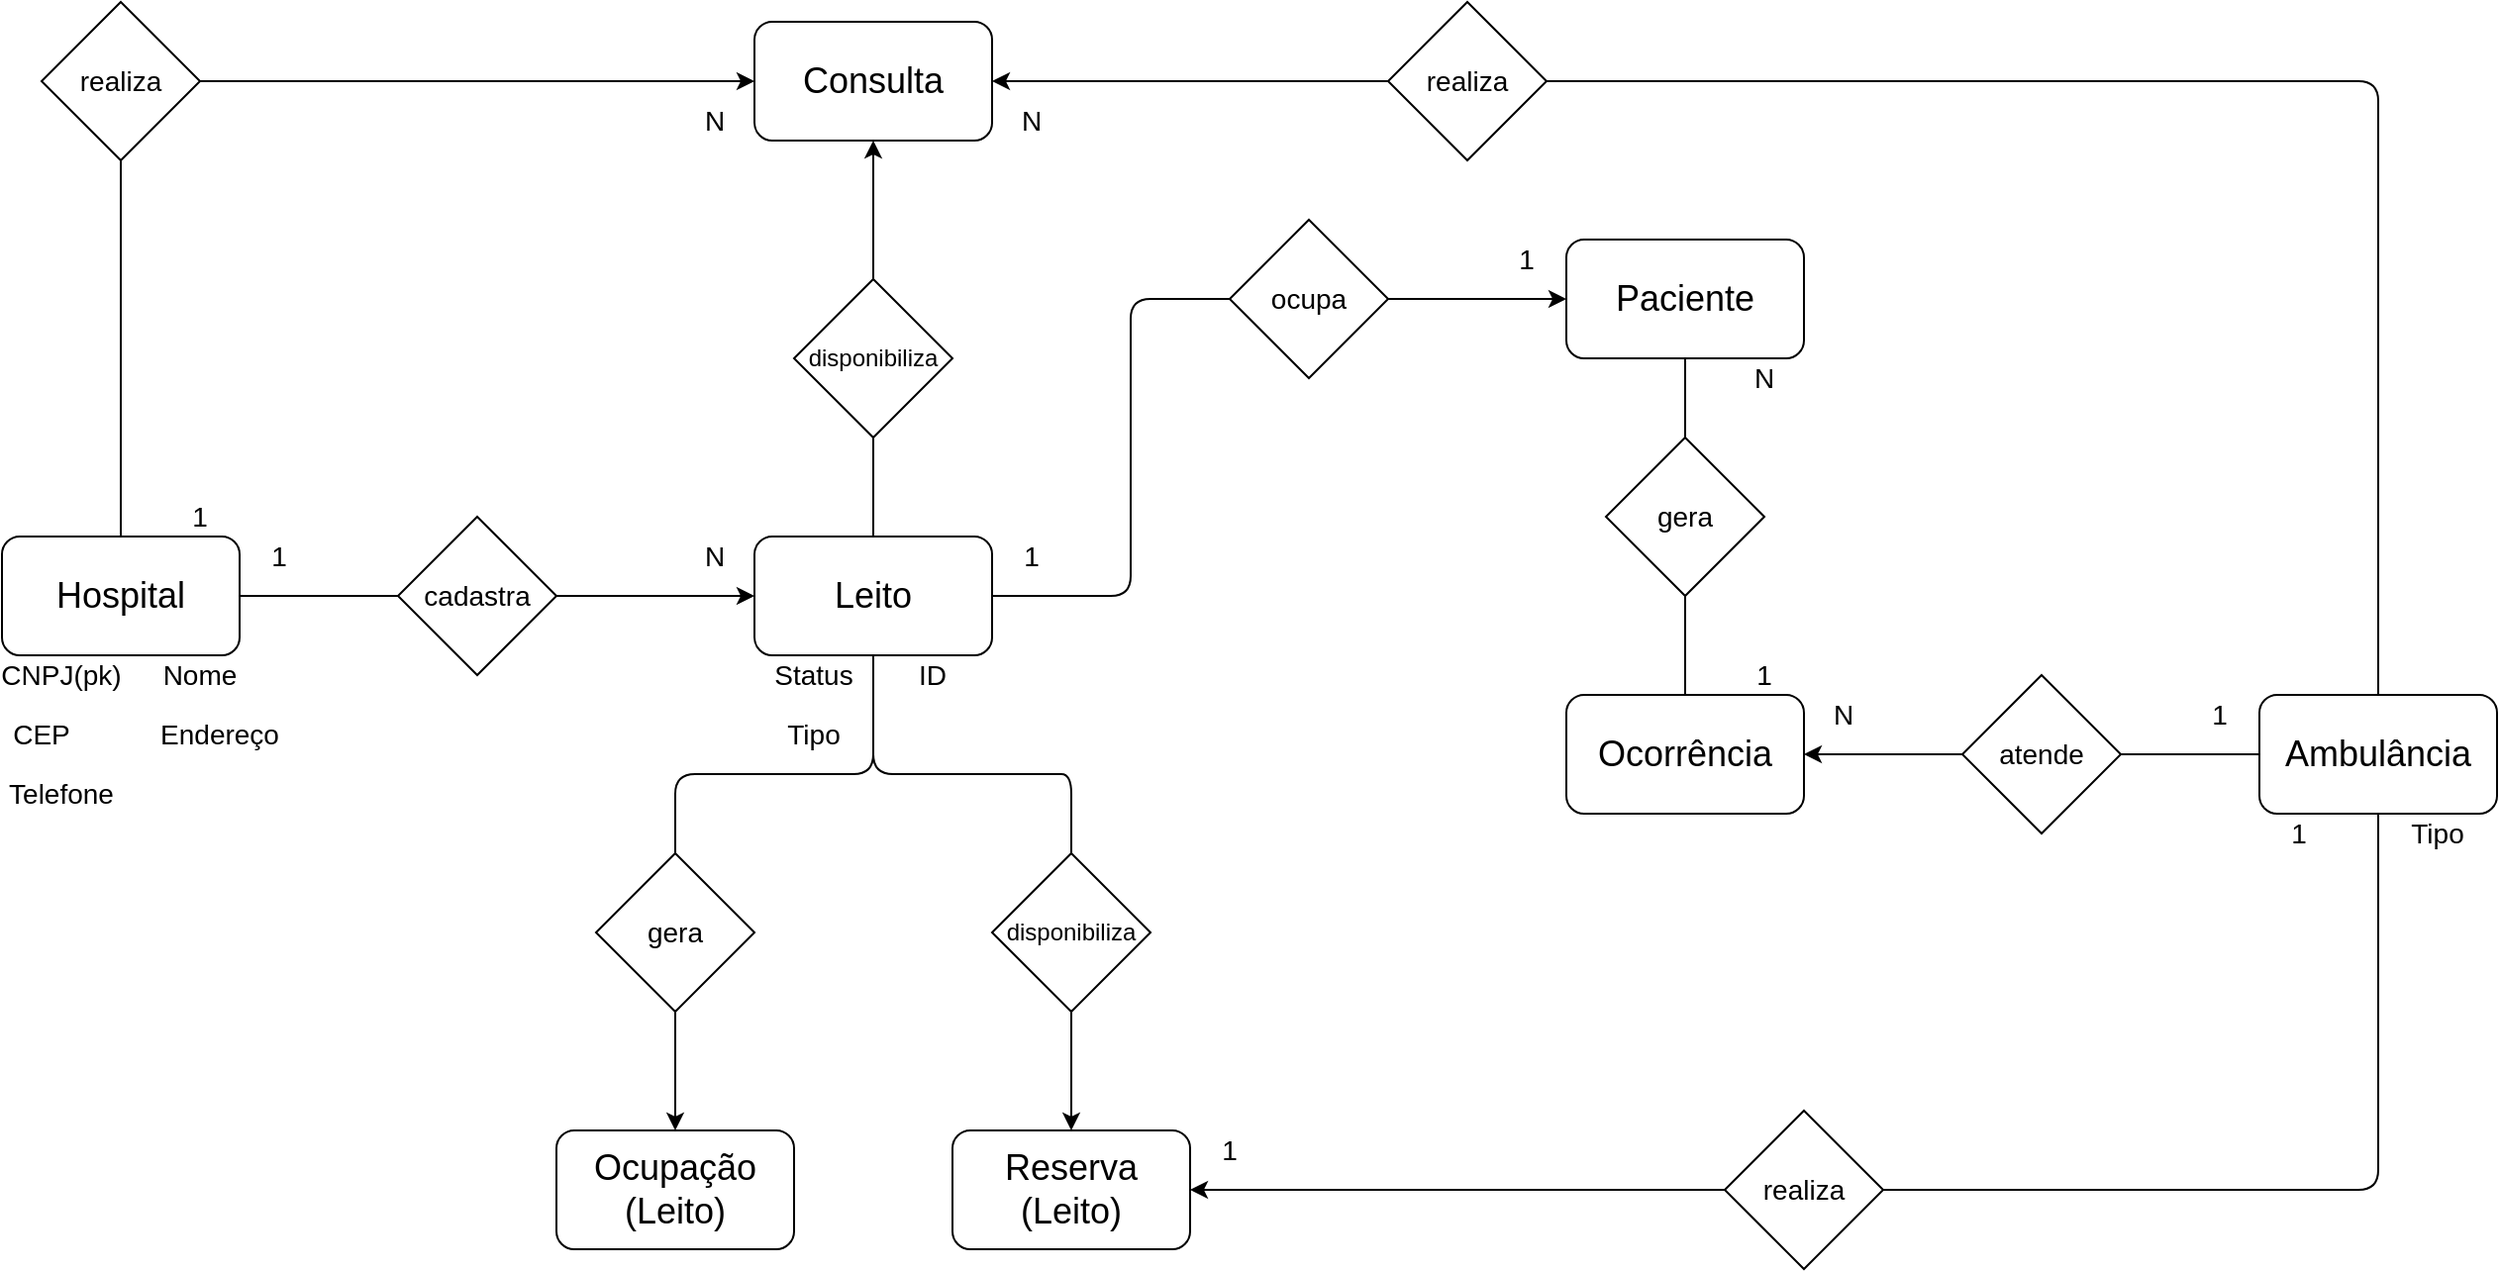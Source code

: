 <mxfile version="14.6.1" type="github">
  <diagram id="R2lEEEUBdFMjLlhIrx00" name="Page-1">
    <mxGraphModel dx="1422" dy="794" grid="1" gridSize="10" guides="1" tooltips="1" connect="1" arrows="1" fold="1" page="1" pageScale="1" pageWidth="850" pageHeight="1100" math="0" shadow="0" extFonts="Permanent Marker^https://fonts.googleapis.com/css?family=Permanent+Marker">
      <root>
        <mxCell id="0" />
        <mxCell id="1" parent="0" />
        <mxCell id="2-hJuOmILzFzyRzJbSwl-1" value="" style="rounded=1;whiteSpace=wrap;html=1;" vertex="1" parent="1">
          <mxGeometry x="180" y="320" width="120" height="60" as="geometry" />
        </mxCell>
        <mxCell id="2-hJuOmILzFzyRzJbSwl-2" value="" style="rounded=1;whiteSpace=wrap;html=1;" vertex="1" parent="1">
          <mxGeometry x="560" y="60" width="120" height="60" as="geometry" />
        </mxCell>
        <mxCell id="2-hJuOmILzFzyRzJbSwl-3" value="" style="rounded=1;whiteSpace=wrap;html=1;" vertex="1" parent="1">
          <mxGeometry x="560" y="320" width="120" height="60" as="geometry" />
        </mxCell>
        <mxCell id="2-hJuOmILzFzyRzJbSwl-7" value="" style="rounded=1;whiteSpace=wrap;html=1;" vertex="1" parent="1">
          <mxGeometry x="460" y="620" width="120" height="60" as="geometry" />
        </mxCell>
        <mxCell id="2-hJuOmILzFzyRzJbSwl-8" value="" style="rounded=1;whiteSpace=wrap;html=1;" vertex="1" parent="1">
          <mxGeometry x="660" y="620" width="120" height="60" as="geometry" />
        </mxCell>
        <mxCell id="2-hJuOmILzFzyRzJbSwl-9" value="" style="rhombus;whiteSpace=wrap;html=1;" vertex="1" parent="1">
          <mxGeometry x="480" y="480" width="80" height="80" as="geometry" />
        </mxCell>
        <mxCell id="2-hJuOmILzFzyRzJbSwl-10" value="" style="rhombus;whiteSpace=wrap;html=1;" vertex="1" parent="1">
          <mxGeometry x="680" y="480" width="80" height="80" as="geometry" />
        </mxCell>
        <mxCell id="2-hJuOmILzFzyRzJbSwl-11" value="" style="rhombus;whiteSpace=wrap;html=1;" vertex="1" parent="1">
          <mxGeometry x="200" y="50" width="80" height="80" as="geometry" />
        </mxCell>
        <mxCell id="2-hJuOmILzFzyRzJbSwl-12" value="" style="rhombus;whiteSpace=wrap;html=1;" vertex="1" parent="1">
          <mxGeometry x="380" y="310" width="80" height="80" as="geometry" />
        </mxCell>
        <mxCell id="2-hJuOmILzFzyRzJbSwl-13" value="" style="rounded=1;whiteSpace=wrap;html=1;" vertex="1" parent="1">
          <mxGeometry x="970" y="170" width="120" height="60" as="geometry" />
        </mxCell>
        <mxCell id="2-hJuOmILzFzyRzJbSwl-14" value="" style="rounded=1;whiteSpace=wrap;html=1;" vertex="1" parent="1">
          <mxGeometry x="970" y="400" width="120" height="60" as="geometry" />
        </mxCell>
        <mxCell id="2-hJuOmILzFzyRzJbSwl-15" value="" style="rounded=1;whiteSpace=wrap;html=1;" vertex="1" parent="1">
          <mxGeometry x="1320" y="400" width="120" height="60" as="geometry" />
        </mxCell>
        <mxCell id="2-hJuOmILzFzyRzJbSwl-16" value="" style="rhombus;whiteSpace=wrap;html=1;" vertex="1" parent="1">
          <mxGeometry x="1050" y="610" width="80" height="80" as="geometry" />
        </mxCell>
        <mxCell id="2-hJuOmILzFzyRzJbSwl-17" value="" style="rhombus;whiteSpace=wrap;html=1;" vertex="1" parent="1">
          <mxGeometry x="990" y="270" width="80" height="80" as="geometry" />
        </mxCell>
        <mxCell id="2-hJuOmILzFzyRzJbSwl-18" value="" style="rhombus;whiteSpace=wrap;html=1;" vertex="1" parent="1">
          <mxGeometry x="800" y="160" width="80" height="80" as="geometry" />
        </mxCell>
        <mxCell id="2-hJuOmILzFzyRzJbSwl-19" value="" style="rhombus;whiteSpace=wrap;html=1;" vertex="1" parent="1">
          <mxGeometry x="880" y="50" width="80" height="80" as="geometry" />
        </mxCell>
        <mxCell id="2-hJuOmILzFzyRzJbSwl-20" value="" style="endArrow=classic;html=1;exitX=1;exitY=0.5;exitDx=0;exitDy=0;entryX=0;entryY=0.5;entryDx=0;entryDy=0;" edge="1" parent="1" source="2-hJuOmILzFzyRzJbSwl-12" target="2-hJuOmILzFzyRzJbSwl-3">
          <mxGeometry width="50" height="50" relative="1" as="geometry">
            <mxPoint x="680" y="330" as="sourcePoint" />
            <mxPoint x="730" y="280" as="targetPoint" />
            <Array as="points" />
          </mxGeometry>
        </mxCell>
        <mxCell id="2-hJuOmILzFzyRzJbSwl-21" value="" style="endArrow=classic;html=1;exitX=1;exitY=0.5;exitDx=0;exitDy=0;entryX=0;entryY=0.5;entryDx=0;entryDy=0;" edge="1" parent="1" source="2-hJuOmILzFzyRzJbSwl-18" target="2-hJuOmILzFzyRzJbSwl-13">
          <mxGeometry width="50" height="50" relative="1" as="geometry">
            <mxPoint x="680" y="330" as="sourcePoint" />
            <mxPoint x="730" y="280" as="targetPoint" />
          </mxGeometry>
        </mxCell>
        <mxCell id="2-hJuOmILzFzyRzJbSwl-22" value="" style="endArrow=none;html=1;exitX=1;exitY=0.5;exitDx=0;exitDy=0;entryX=0;entryY=0.5;entryDx=0;entryDy=0;" edge="1" parent="1" source="2-hJuOmILzFzyRzJbSwl-3" target="2-hJuOmILzFzyRzJbSwl-18">
          <mxGeometry width="50" height="50" relative="1" as="geometry">
            <mxPoint x="680" y="330" as="sourcePoint" />
            <mxPoint x="730" y="280" as="targetPoint" />
            <Array as="points">
              <mxPoint x="750" y="350" />
              <mxPoint x="750" y="200" />
            </Array>
          </mxGeometry>
        </mxCell>
        <mxCell id="2-hJuOmILzFzyRzJbSwl-23" value="" style="endArrow=none;html=1;exitX=0;exitY=0.5;exitDx=0;exitDy=0;entryX=1;entryY=0.5;entryDx=0;entryDy=0;" edge="1" parent="1" source="2-hJuOmILzFzyRzJbSwl-12" target="2-hJuOmILzFzyRzJbSwl-1">
          <mxGeometry width="50" height="50" relative="1" as="geometry">
            <mxPoint x="680" y="330" as="sourcePoint" />
            <mxPoint x="730" y="280" as="targetPoint" />
          </mxGeometry>
        </mxCell>
        <mxCell id="2-hJuOmILzFzyRzJbSwl-24" value="" style="endArrow=none;html=1;exitX=0.5;exitY=0;exitDx=0;exitDy=0;entryX=0.5;entryY=1;entryDx=0;entryDy=0;" edge="1" parent="1" source="2-hJuOmILzFzyRzJbSwl-1" target="2-hJuOmILzFzyRzJbSwl-11">
          <mxGeometry width="50" height="50" relative="1" as="geometry">
            <mxPoint x="680" y="330" as="sourcePoint" />
            <mxPoint x="730" y="280" as="targetPoint" />
          </mxGeometry>
        </mxCell>
        <mxCell id="2-hJuOmILzFzyRzJbSwl-25" value="" style="endArrow=classic;html=1;exitX=1;exitY=0.5;exitDx=0;exitDy=0;entryX=0;entryY=0.5;entryDx=0;entryDy=0;" edge="1" parent="1" source="2-hJuOmILzFzyRzJbSwl-11" target="2-hJuOmILzFzyRzJbSwl-2">
          <mxGeometry width="50" height="50" relative="1" as="geometry">
            <mxPoint x="680" y="330" as="sourcePoint" />
            <mxPoint x="730" y="280" as="targetPoint" />
          </mxGeometry>
        </mxCell>
        <mxCell id="2-hJuOmILzFzyRzJbSwl-26" value="" style="endArrow=classic;html=1;exitX=0;exitY=0.5;exitDx=0;exitDy=0;entryX=1;entryY=0.5;entryDx=0;entryDy=0;" edge="1" parent="1" source="2-hJuOmILzFzyRzJbSwl-19" target="2-hJuOmILzFzyRzJbSwl-2">
          <mxGeometry width="50" height="50" relative="1" as="geometry">
            <mxPoint x="680" y="330" as="sourcePoint" />
            <mxPoint x="730" y="280" as="targetPoint" />
          </mxGeometry>
        </mxCell>
        <mxCell id="2-hJuOmILzFzyRzJbSwl-27" value="" style="endArrow=none;html=1;exitX=0.5;exitY=0;exitDx=0;exitDy=0;entryX=1;entryY=0.5;entryDx=0;entryDy=0;" edge="1" parent="1" source="2-hJuOmILzFzyRzJbSwl-15" target="2-hJuOmILzFzyRzJbSwl-19">
          <mxGeometry width="50" height="50" relative="1" as="geometry">
            <mxPoint x="680" y="330" as="sourcePoint" />
            <mxPoint x="730" y="280" as="targetPoint" />
            <Array as="points">
              <mxPoint x="1380" y="90" />
            </Array>
          </mxGeometry>
        </mxCell>
        <mxCell id="2-hJuOmILzFzyRzJbSwl-28" value="" style="endArrow=classic;html=1;exitX=0;exitY=0.5;exitDx=0;exitDy=0;entryX=1;entryY=0.5;entryDx=0;entryDy=0;" edge="1" parent="1" source="2-hJuOmILzFzyRzJbSwl-16" target="2-hJuOmILzFzyRzJbSwl-8">
          <mxGeometry width="50" height="50" relative="1" as="geometry">
            <mxPoint x="680" y="330" as="sourcePoint" />
            <mxPoint x="730" y="280" as="targetPoint" />
          </mxGeometry>
        </mxCell>
        <mxCell id="2-hJuOmILzFzyRzJbSwl-29" value="" style="endArrow=none;html=1;exitX=0.5;exitY=1;exitDx=0;exitDy=0;entryX=1;entryY=0.5;entryDx=0;entryDy=0;" edge="1" parent="1" source="2-hJuOmILzFzyRzJbSwl-15" target="2-hJuOmILzFzyRzJbSwl-16">
          <mxGeometry width="50" height="50" relative="1" as="geometry">
            <mxPoint x="680" y="330" as="sourcePoint" />
            <mxPoint x="730" y="280" as="targetPoint" />
            <Array as="points">
              <mxPoint x="1380" y="650" />
            </Array>
          </mxGeometry>
        </mxCell>
        <mxCell id="2-hJuOmILzFzyRzJbSwl-30" value="" style="endArrow=classic;html=1;exitX=0.5;exitY=1;exitDx=0;exitDy=0;entryX=0.5;entryY=0;entryDx=0;entryDy=0;" edge="1" parent="1" source="2-hJuOmILzFzyRzJbSwl-10" target="2-hJuOmILzFzyRzJbSwl-8">
          <mxGeometry width="50" height="50" relative="1" as="geometry">
            <mxPoint x="680" y="330" as="sourcePoint" />
            <mxPoint x="730" y="280" as="targetPoint" />
          </mxGeometry>
        </mxCell>
        <mxCell id="2-hJuOmILzFzyRzJbSwl-31" value="" style="endArrow=classic;html=1;exitX=0.5;exitY=1;exitDx=0;exitDy=0;entryX=0.5;entryY=0;entryDx=0;entryDy=0;" edge="1" parent="1" source="2-hJuOmILzFzyRzJbSwl-9" target="2-hJuOmILzFzyRzJbSwl-7">
          <mxGeometry width="50" height="50" relative="1" as="geometry">
            <mxPoint x="680" y="330" as="sourcePoint" />
            <mxPoint x="730" y="280" as="targetPoint" />
          </mxGeometry>
        </mxCell>
        <mxCell id="2-hJuOmILzFzyRzJbSwl-32" value="" style="endArrow=none;html=1;exitX=0.5;exitY=1;exitDx=0;exitDy=0;entryX=0.5;entryY=0;entryDx=0;entryDy=0;" edge="1" parent="1" source="2-hJuOmILzFzyRzJbSwl-3" target="2-hJuOmILzFzyRzJbSwl-9">
          <mxGeometry width="50" height="50" relative="1" as="geometry">
            <mxPoint x="680" y="330" as="sourcePoint" />
            <mxPoint x="730" y="280" as="targetPoint" />
            <Array as="points">
              <mxPoint x="620" y="440" />
              <mxPoint x="520" y="440" />
            </Array>
          </mxGeometry>
        </mxCell>
        <mxCell id="2-hJuOmILzFzyRzJbSwl-33" value="" style="endArrow=none;html=1;exitX=0.5;exitY=1;exitDx=0;exitDy=0;entryX=0.5;entryY=0;entryDx=0;entryDy=0;" edge="1" parent="1" source="2-hJuOmILzFzyRzJbSwl-3" target="2-hJuOmILzFzyRzJbSwl-10">
          <mxGeometry width="50" height="50" relative="1" as="geometry">
            <mxPoint x="680" y="330" as="sourcePoint" />
            <mxPoint x="730" y="280" as="targetPoint" />
            <Array as="points">
              <mxPoint x="620" y="440" />
              <mxPoint x="700" y="440" />
              <mxPoint x="720" y="440" />
            </Array>
          </mxGeometry>
        </mxCell>
        <mxCell id="2-hJuOmILzFzyRzJbSwl-34" value="" style="endArrow=classic;html=1;exitX=0;exitY=0.5;exitDx=0;exitDy=0;entryX=1;entryY=0.5;entryDx=0;entryDy=0;" edge="1" parent="1" source="2-hJuOmILzFzyRzJbSwl-35" target="2-hJuOmILzFzyRzJbSwl-14">
          <mxGeometry width="50" height="50" relative="1" as="geometry">
            <mxPoint x="810" y="350" as="sourcePoint" />
            <mxPoint x="730" y="280" as="targetPoint" />
          </mxGeometry>
        </mxCell>
        <mxCell id="2-hJuOmILzFzyRzJbSwl-35" value="" style="rhombus;whiteSpace=wrap;html=1;" vertex="1" parent="1">
          <mxGeometry x="1170" y="390" width="80" height="80" as="geometry" />
        </mxCell>
        <mxCell id="2-hJuOmILzFzyRzJbSwl-36" value="" style="endArrow=none;html=1;entryX=0;entryY=0.5;entryDx=0;entryDy=0;exitX=1;exitY=0.5;exitDx=0;exitDy=0;" edge="1" parent="1" source="2-hJuOmILzFzyRzJbSwl-35" target="2-hJuOmILzFzyRzJbSwl-15">
          <mxGeometry width="50" height="50" relative="1" as="geometry">
            <mxPoint x="680" y="330" as="sourcePoint" />
            <mxPoint x="730" y="280" as="targetPoint" />
          </mxGeometry>
        </mxCell>
        <mxCell id="2-hJuOmILzFzyRzJbSwl-37" value="" style="endArrow=none;html=1;entryX=0.5;entryY=0;entryDx=0;entryDy=0;exitX=0.5;exitY=1;exitDx=0;exitDy=0;" edge="1" parent="1" source="2-hJuOmILzFzyRzJbSwl-13" target="2-hJuOmILzFzyRzJbSwl-17">
          <mxGeometry width="50" height="50" relative="1" as="geometry">
            <mxPoint x="680" y="330" as="sourcePoint" />
            <mxPoint x="730" y="280" as="targetPoint" />
          </mxGeometry>
        </mxCell>
        <mxCell id="2-hJuOmILzFzyRzJbSwl-38" value="" style="endArrow=none;html=1;entryX=0.5;entryY=0;entryDx=0;entryDy=0;exitX=0.5;exitY=1;exitDx=0;exitDy=0;" edge="1" parent="1" source="2-hJuOmILzFzyRzJbSwl-17" target="2-hJuOmILzFzyRzJbSwl-14">
          <mxGeometry width="50" height="50" relative="1" as="geometry">
            <mxPoint x="680" y="330" as="sourcePoint" />
            <mxPoint x="730" y="280" as="targetPoint" />
          </mxGeometry>
        </mxCell>
        <mxCell id="2-hJuOmILzFzyRzJbSwl-39" value="&lt;font style=&quot;font-size: 18px&quot;&gt;Consulta&lt;/font&gt;" style="text;html=1;strokeColor=none;fillColor=none;align=center;verticalAlign=middle;whiteSpace=wrap;rounded=0;" vertex="1" parent="1">
          <mxGeometry x="600" y="72.5" width="40" height="35" as="geometry" />
        </mxCell>
        <mxCell id="2-hJuOmILzFzyRzJbSwl-40" value="&lt;font style=&quot;font-size: 14px&quot;&gt;realiza&lt;/font&gt;" style="text;html=1;strokeColor=none;fillColor=none;align=center;verticalAlign=middle;whiteSpace=wrap;rounded=0;" vertex="1" parent="1">
          <mxGeometry x="220" y="80" width="40" height="20" as="geometry" />
        </mxCell>
        <mxCell id="2-hJuOmILzFzyRzJbSwl-41" value="&lt;font style=&quot;font-size: 14px&quot;&gt;realiza&lt;/font&gt;" style="text;html=1;strokeColor=none;fillColor=none;align=center;verticalAlign=middle;whiteSpace=wrap;rounded=0;" vertex="1" parent="1">
          <mxGeometry x="900" y="80" width="40" height="20" as="geometry" />
        </mxCell>
        <mxCell id="2-hJuOmILzFzyRzJbSwl-42" value="" style="rhombus;whiteSpace=wrap;html=1;" vertex="1" parent="1">
          <mxGeometry x="580" y="190" width="80" height="80" as="geometry" />
        </mxCell>
        <mxCell id="2-hJuOmILzFzyRzJbSwl-43" value="" style="endArrow=none;html=1;exitX=0.5;exitY=0;exitDx=0;exitDy=0;entryX=0.5;entryY=1;entryDx=0;entryDy=0;" edge="1" parent="1" source="2-hJuOmILzFzyRzJbSwl-3" target="2-hJuOmILzFzyRzJbSwl-42">
          <mxGeometry width="50" height="50" relative="1" as="geometry">
            <mxPoint x="680" y="330" as="sourcePoint" />
            <mxPoint x="730" y="280" as="targetPoint" />
          </mxGeometry>
        </mxCell>
        <mxCell id="2-hJuOmILzFzyRzJbSwl-45" value="" style="endArrow=classic;html=1;exitX=0.5;exitY=0;exitDx=0;exitDy=0;entryX=0.5;entryY=1;entryDx=0;entryDy=0;" edge="1" parent="1" source="2-hJuOmILzFzyRzJbSwl-42" target="2-hJuOmILzFzyRzJbSwl-2">
          <mxGeometry width="50" height="50" relative="1" as="geometry">
            <mxPoint x="680" y="330" as="sourcePoint" />
            <mxPoint x="730" y="280" as="targetPoint" />
          </mxGeometry>
        </mxCell>
        <mxCell id="2-hJuOmILzFzyRzJbSwl-46" value="&lt;font style=&quot;font-size: 12px&quot;&gt;disponibiliza&lt;/font&gt;" style="text;html=1;strokeColor=none;fillColor=none;align=center;verticalAlign=middle;whiteSpace=wrap;rounded=0;" vertex="1" parent="1">
          <mxGeometry x="600" y="220" width="40" height="20" as="geometry" />
        </mxCell>
        <mxCell id="2-hJuOmILzFzyRzJbSwl-47" value="&lt;font style=&quot;font-size: 18px&quot;&gt;Leito&lt;/font&gt;" style="text;html=1;strokeColor=none;fillColor=none;align=center;verticalAlign=middle;whiteSpace=wrap;rounded=0;" vertex="1" parent="1">
          <mxGeometry x="600" y="340" width="40" height="20" as="geometry" />
        </mxCell>
        <mxCell id="2-hJuOmILzFzyRzJbSwl-48" value="&lt;font style=&quot;font-size: 14px&quot;&gt;cadastra&lt;/font&gt;" style="text;html=1;strokeColor=none;fillColor=none;align=center;verticalAlign=middle;whiteSpace=wrap;rounded=0;" vertex="1" parent="1">
          <mxGeometry x="400" y="340" width="40" height="20" as="geometry" />
        </mxCell>
        <mxCell id="2-hJuOmILzFzyRzJbSwl-49" value="&lt;font style=&quot;font-size: 18px&quot;&gt;Hospital&lt;/font&gt;" style="text;html=1;strokeColor=none;fillColor=none;align=center;verticalAlign=middle;whiteSpace=wrap;rounded=0;" vertex="1" parent="1">
          <mxGeometry x="220" y="340" width="40" height="20" as="geometry" />
        </mxCell>
        <mxCell id="2-hJuOmILzFzyRzJbSwl-50" value="disponibiliza" style="text;html=1;strokeColor=none;fillColor=none;align=center;verticalAlign=middle;whiteSpace=wrap;rounded=0;" vertex="1" parent="1">
          <mxGeometry x="700" y="510" width="40" height="20" as="geometry" />
        </mxCell>
        <mxCell id="2-hJuOmILzFzyRzJbSwl-51" value="&lt;font style=&quot;font-size: 14px&quot;&gt;gera&lt;/font&gt;" style="text;html=1;strokeColor=none;fillColor=none;align=center;verticalAlign=middle;whiteSpace=wrap;rounded=0;" vertex="1" parent="1">
          <mxGeometry x="500" y="510" width="40" height="20" as="geometry" />
        </mxCell>
        <mxCell id="2-hJuOmILzFzyRzJbSwl-52" value="&lt;font style=&quot;font-size: 18px&quot;&gt;Ocupação&lt;br&gt;(Leito)&lt;/font&gt;" style="text;html=1;strokeColor=none;fillColor=none;align=center;verticalAlign=middle;whiteSpace=wrap;rounded=0;" vertex="1" parent="1">
          <mxGeometry x="500" y="640" width="40" height="20" as="geometry" />
        </mxCell>
        <mxCell id="2-hJuOmILzFzyRzJbSwl-53" value="&lt;font style=&quot;font-size: 18px&quot;&gt;Reserva&lt;br&gt;(Leito)&lt;/font&gt;" style="text;html=1;strokeColor=none;fillColor=none;align=center;verticalAlign=middle;whiteSpace=wrap;rounded=0;" vertex="1" parent="1">
          <mxGeometry x="700" y="640" width="40" height="20" as="geometry" />
        </mxCell>
        <mxCell id="2-hJuOmILzFzyRzJbSwl-54" value="&lt;font style=&quot;font-size: 14px&quot;&gt;ocupa&lt;/font&gt;" style="text;html=1;strokeColor=none;fillColor=none;align=center;verticalAlign=middle;whiteSpace=wrap;rounded=0;" vertex="1" parent="1">
          <mxGeometry x="820" y="190" width="40" height="20" as="geometry" />
        </mxCell>
        <mxCell id="2-hJuOmILzFzyRzJbSwl-55" value="&lt;font style=&quot;font-size: 18px&quot;&gt;Paciente&lt;/font&gt;" style="text;html=1;strokeColor=none;fillColor=none;align=center;verticalAlign=middle;whiteSpace=wrap;rounded=0;" vertex="1" parent="1">
          <mxGeometry x="1010" y="190" width="40" height="20" as="geometry" />
        </mxCell>
        <mxCell id="2-hJuOmILzFzyRzJbSwl-56" value="&lt;font style=&quot;font-size: 14px&quot;&gt;gera&lt;/font&gt;" style="text;html=1;strokeColor=none;fillColor=none;align=center;verticalAlign=middle;whiteSpace=wrap;rounded=0;" vertex="1" parent="1">
          <mxGeometry x="1010" y="300" width="40" height="20" as="geometry" />
        </mxCell>
        <mxCell id="2-hJuOmILzFzyRzJbSwl-57" value="&lt;font style=&quot;font-size: 18px&quot;&gt;Ocorrência&lt;/font&gt;" style="text;html=1;strokeColor=none;fillColor=none;align=center;verticalAlign=middle;whiteSpace=wrap;rounded=0;" vertex="1" parent="1">
          <mxGeometry x="1010" y="420" width="40" height="20" as="geometry" />
        </mxCell>
        <mxCell id="2-hJuOmILzFzyRzJbSwl-58" value="&lt;font style=&quot;font-size: 14px&quot;&gt;realiza&lt;/font&gt;" style="text;html=1;strokeColor=none;fillColor=none;align=center;verticalAlign=middle;whiteSpace=wrap;rounded=0;" vertex="1" parent="1">
          <mxGeometry x="1070" y="640" width="40" height="20" as="geometry" />
        </mxCell>
        <mxCell id="2-hJuOmILzFzyRzJbSwl-59" value="&lt;font style=&quot;font-size: 14px&quot;&gt;atende&lt;/font&gt;" style="text;html=1;strokeColor=none;fillColor=none;align=center;verticalAlign=middle;whiteSpace=wrap;rounded=0;" vertex="1" parent="1">
          <mxGeometry x="1190" y="420" width="40" height="20" as="geometry" />
        </mxCell>
        <mxCell id="2-hJuOmILzFzyRzJbSwl-60" value="&lt;font style=&quot;font-size: 18px&quot;&gt;Ambulância&lt;/font&gt;" style="text;html=1;strokeColor=none;fillColor=none;align=center;verticalAlign=middle;whiteSpace=wrap;rounded=0;" vertex="1" parent="1">
          <mxGeometry x="1360" y="420" width="40" height="20" as="geometry" />
        </mxCell>
        <mxCell id="2-hJuOmILzFzyRzJbSwl-63" value="&lt;font style=&quot;font-size: 14px&quot;&gt;N&lt;/font&gt;" style="text;html=1;strokeColor=none;fillColor=none;align=center;verticalAlign=middle;whiteSpace=wrap;rounded=0;" vertex="1" parent="1">
          <mxGeometry x="520" y="320" width="40" height="20" as="geometry" />
        </mxCell>
        <mxCell id="2-hJuOmILzFzyRzJbSwl-64" value="&lt;font style=&quot;font-size: 14px&quot;&gt;1&lt;/font&gt;" style="text;html=1;strokeColor=none;fillColor=none;align=center;verticalAlign=middle;whiteSpace=wrap;rounded=0;" vertex="1" parent="1">
          <mxGeometry x="680" y="320" width="40" height="20" as="geometry" />
        </mxCell>
        <mxCell id="2-hJuOmILzFzyRzJbSwl-65" value="&lt;font style=&quot;font-size: 14px&quot;&gt;1&lt;/font&gt;" style="text;html=1;strokeColor=none;fillColor=none;align=center;verticalAlign=middle;whiteSpace=wrap;rounded=0;" vertex="1" parent="1">
          <mxGeometry x="300" y="320" width="40" height="20" as="geometry" />
        </mxCell>
        <mxCell id="2-hJuOmILzFzyRzJbSwl-66" value="&lt;font style=&quot;font-size: 14px&quot;&gt;1&lt;/font&gt;" style="text;html=1;strokeColor=none;fillColor=none;align=center;verticalAlign=middle;whiteSpace=wrap;rounded=0;" vertex="1" parent="1">
          <mxGeometry x="260" y="300" width="40" height="20" as="geometry" />
        </mxCell>
        <mxCell id="2-hJuOmILzFzyRzJbSwl-67" value="&lt;font style=&quot;font-size: 14px&quot;&gt;N&lt;/font&gt;" style="text;html=1;strokeColor=none;fillColor=none;align=center;verticalAlign=middle;whiteSpace=wrap;rounded=0;" vertex="1" parent="1">
          <mxGeometry x="520" y="100" width="40" height="20" as="geometry" />
        </mxCell>
        <mxCell id="2-hJuOmILzFzyRzJbSwl-68" value="&lt;font style=&quot;font-size: 14px&quot;&gt;N&lt;/font&gt;" style="text;html=1;strokeColor=none;fillColor=none;align=center;verticalAlign=middle;whiteSpace=wrap;rounded=0;" vertex="1" parent="1">
          <mxGeometry x="680" y="100" width="40" height="20" as="geometry" />
        </mxCell>
        <mxCell id="2-hJuOmILzFzyRzJbSwl-69" value="&lt;font style=&quot;font-size: 14px&quot;&gt;1&lt;/font&gt;" style="text;html=1;strokeColor=none;fillColor=none;align=center;verticalAlign=middle;whiteSpace=wrap;rounded=0;" vertex="1" parent="1">
          <mxGeometry x="930" y="170" width="40" height="20" as="geometry" />
        </mxCell>
        <mxCell id="2-hJuOmILzFzyRzJbSwl-70" value="&lt;font style=&quot;font-size: 14px&quot;&gt;N&lt;/font&gt;" style="text;html=1;strokeColor=none;fillColor=none;align=center;verticalAlign=middle;whiteSpace=wrap;rounded=0;" vertex="1" parent="1">
          <mxGeometry x="1050" y="230" width="40" height="20" as="geometry" />
        </mxCell>
        <mxCell id="2-hJuOmILzFzyRzJbSwl-71" value="&lt;font style=&quot;font-size: 14px&quot;&gt;1&lt;/font&gt;" style="text;html=1;strokeColor=none;fillColor=none;align=center;verticalAlign=middle;whiteSpace=wrap;rounded=0;" vertex="1" parent="1">
          <mxGeometry x="1050" y="380" width="40" height="20" as="geometry" />
        </mxCell>
        <mxCell id="2-hJuOmILzFzyRzJbSwl-72" value="&lt;font style=&quot;font-size: 14px&quot;&gt;N&lt;/font&gt;" style="text;html=1;strokeColor=none;fillColor=none;align=center;verticalAlign=middle;whiteSpace=wrap;rounded=0;" vertex="1" parent="1">
          <mxGeometry x="1090" y="400" width="40" height="20" as="geometry" />
        </mxCell>
        <mxCell id="2-hJuOmILzFzyRzJbSwl-73" value="&lt;font style=&quot;font-size: 14px&quot;&gt;1&lt;/font&gt;" style="text;html=1;strokeColor=none;fillColor=none;align=center;verticalAlign=middle;whiteSpace=wrap;rounded=0;" vertex="1" parent="1">
          <mxGeometry x="1280" y="400" width="40" height="20" as="geometry" />
        </mxCell>
        <mxCell id="2-hJuOmILzFzyRzJbSwl-74" value="&lt;font style=&quot;font-size: 14px&quot;&gt;CNPJ(pk)&lt;/font&gt;" style="text;html=1;strokeColor=none;fillColor=none;align=center;verticalAlign=middle;whiteSpace=wrap;rounded=0;" vertex="1" parent="1">
          <mxGeometry x="190" y="380" width="40" height="20" as="geometry" />
        </mxCell>
        <mxCell id="2-hJuOmILzFzyRzJbSwl-75" value="&lt;font style=&quot;font-size: 14px&quot;&gt;CEP&lt;/font&gt;" style="text;html=1;strokeColor=none;fillColor=none;align=center;verticalAlign=middle;whiteSpace=wrap;rounded=0;" vertex="1" parent="1">
          <mxGeometry x="180" y="410" width="40" height="20" as="geometry" />
        </mxCell>
        <mxCell id="2-hJuOmILzFzyRzJbSwl-76" value="&lt;font style=&quot;font-size: 14px&quot;&gt;Telefone&lt;/font&gt;" style="text;html=1;strokeColor=none;fillColor=none;align=center;verticalAlign=middle;whiteSpace=wrap;rounded=0;" vertex="1" parent="1">
          <mxGeometry x="190" y="440" width="40" height="20" as="geometry" />
        </mxCell>
        <mxCell id="2-hJuOmILzFzyRzJbSwl-77" value="&lt;font style=&quot;font-size: 14px&quot;&gt;Nome&lt;/font&gt;" style="text;html=1;strokeColor=none;fillColor=none;align=center;verticalAlign=middle;whiteSpace=wrap;rounded=0;" vertex="1" parent="1">
          <mxGeometry x="260" y="380" width="40" height="20" as="geometry" />
        </mxCell>
        <mxCell id="2-hJuOmILzFzyRzJbSwl-78" value="&lt;font style=&quot;font-size: 14px&quot;&gt;Endereço&lt;/font&gt;" style="text;html=1;strokeColor=none;fillColor=none;align=center;verticalAlign=middle;whiteSpace=wrap;rounded=0;" vertex="1" parent="1">
          <mxGeometry x="270" y="410" width="40" height="20" as="geometry" />
        </mxCell>
        <mxCell id="2-hJuOmILzFzyRzJbSwl-79" value="&lt;font style=&quot;font-size: 14px&quot;&gt;Status&lt;/font&gt;" style="text;html=1;strokeColor=none;fillColor=none;align=center;verticalAlign=middle;whiteSpace=wrap;rounded=0;" vertex="1" parent="1">
          <mxGeometry x="570" y="380" width="40" height="20" as="geometry" />
        </mxCell>
        <mxCell id="2-hJuOmILzFzyRzJbSwl-80" value="&lt;font style=&quot;font-size: 14px&quot;&gt;ID&lt;/font&gt;" style="text;html=1;strokeColor=none;fillColor=none;align=center;verticalAlign=middle;whiteSpace=wrap;rounded=0;" vertex="1" parent="1">
          <mxGeometry x="630" y="380" width="40" height="20" as="geometry" />
        </mxCell>
        <mxCell id="2-hJuOmILzFzyRzJbSwl-81" value="&lt;font style=&quot;font-size: 14px&quot;&gt;Tipo&lt;/font&gt;" style="text;html=1;strokeColor=none;fillColor=none;align=center;verticalAlign=middle;whiteSpace=wrap;rounded=0;" vertex="1" parent="1">
          <mxGeometry x="570" y="410" width="40" height="20" as="geometry" />
        </mxCell>
        <mxCell id="2-hJuOmILzFzyRzJbSwl-82" value="&lt;font style=&quot;font-size: 14px&quot;&gt;Tipo&lt;/font&gt;" style="text;html=1;strokeColor=none;fillColor=none;align=center;verticalAlign=middle;whiteSpace=wrap;rounded=0;" vertex="1" parent="1">
          <mxGeometry x="1390" y="460" width="40" height="20" as="geometry" />
        </mxCell>
        <mxCell id="2-hJuOmILzFzyRzJbSwl-83" value="&lt;font style=&quot;font-size: 14px&quot;&gt;1&lt;/font&gt;" style="text;html=1;strokeColor=none;fillColor=none;align=center;verticalAlign=middle;whiteSpace=wrap;rounded=0;" vertex="1" parent="1">
          <mxGeometry x="1320" y="460" width="40" height="20" as="geometry" />
        </mxCell>
        <mxCell id="2-hJuOmILzFzyRzJbSwl-84" value="&lt;font style=&quot;font-size: 14px&quot;&gt;1&lt;/font&gt;" style="text;html=1;strokeColor=none;fillColor=none;align=center;verticalAlign=middle;whiteSpace=wrap;rounded=0;" vertex="1" parent="1">
          <mxGeometry x="780" y="620" width="40" height="20" as="geometry" />
        </mxCell>
      </root>
    </mxGraphModel>
  </diagram>
</mxfile>
